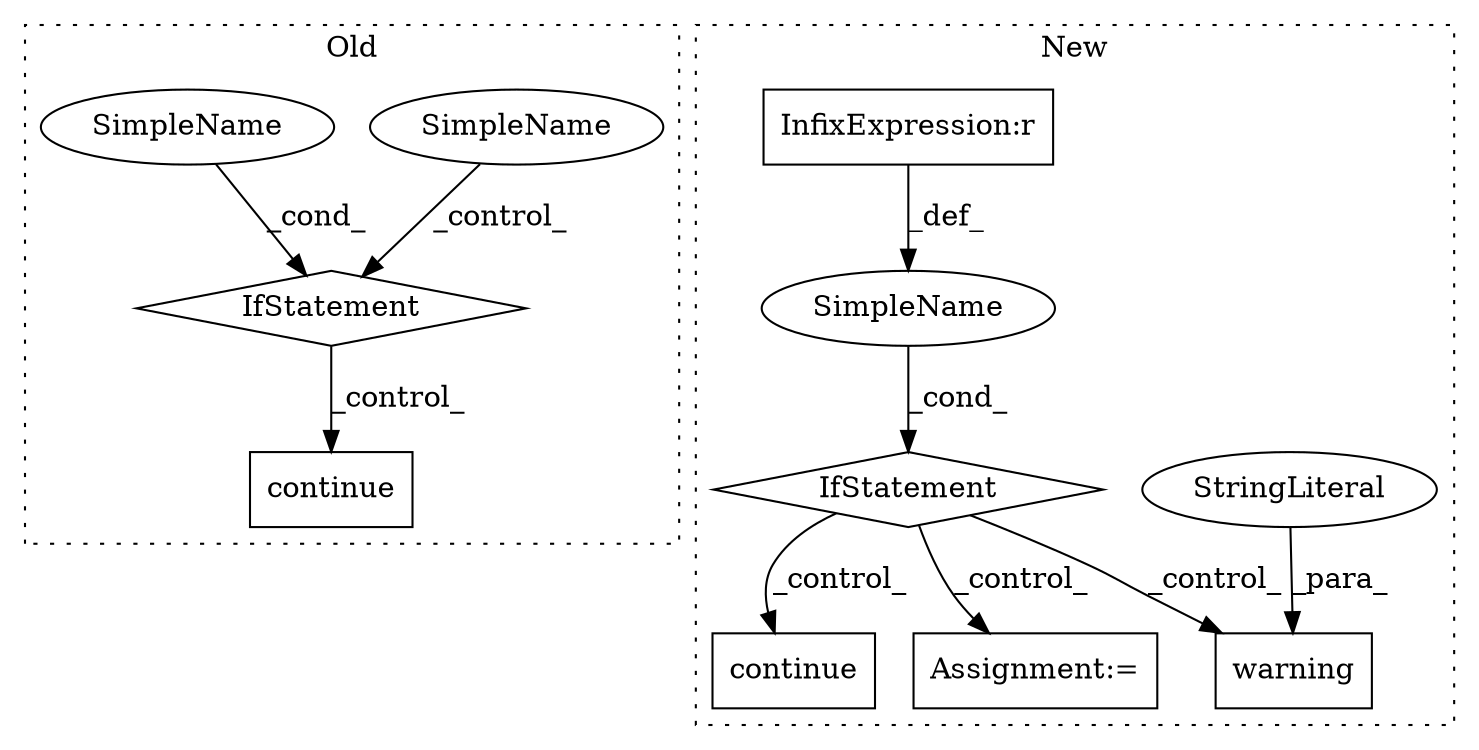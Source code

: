 digraph G {
subgraph cluster0 {
1 [label="continue" a="18" s="12494" l="9" shape="box"];
7 [label="IfStatement" a="25" s="12352,12378" l="4,2" shape="diamond"];
9 [label="SimpleName" a="42" s="" l="" shape="ellipse"];
10 [label="SimpleName" a="42" s="" l="" shape="ellipse"];
label = "Old";
style="dotted";
}
subgraph cluster1 {
2 [label="warning" a="32" s="12065,12143" l="8,1" shape="box"];
3 [label="StringLiteral" a="45" s="12073" l="31" shape="ellipse"];
4 [label="SimpleName" a="42" s="" l="" shape="ellipse"];
5 [label="continue" a="18" s="12154" l="9" shape="box"];
6 [label="Assignment:=" a="7" s="12239" l="1" shape="box"];
8 [label="IfStatement" a="25" s="12003,12049" l="4,2" shape="diamond"];
11 [label="InfixExpression:r" a="27" s="12020" l="4" shape="box"];
label = "New";
style="dotted";
}
3 -> 2 [label="_para_"];
4 -> 8 [label="_cond_"];
7 -> 1 [label="_control_"];
8 -> 2 [label="_control_"];
8 -> 5 [label="_control_"];
8 -> 6 [label="_control_"];
9 -> 7 [label="_control_"];
10 -> 7 [label="_cond_"];
11 -> 4 [label="_def_"];
}